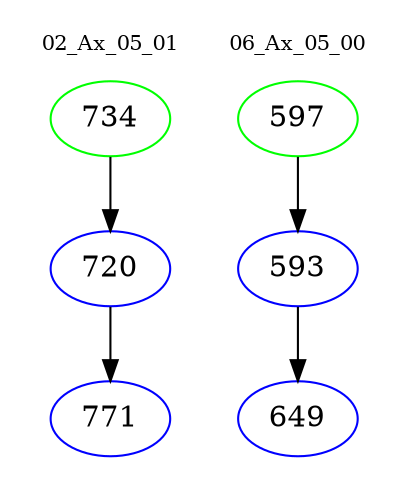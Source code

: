 digraph{
subgraph cluster_0 {
color = white
label = "02_Ax_05_01";
fontsize=10;
T0_734 [label="734", color="green"]
T0_734 -> T0_720 [color="black"]
T0_720 [label="720", color="blue"]
T0_720 -> T0_771 [color="black"]
T0_771 [label="771", color="blue"]
}
subgraph cluster_1 {
color = white
label = "06_Ax_05_00";
fontsize=10;
T1_597 [label="597", color="green"]
T1_597 -> T1_593 [color="black"]
T1_593 [label="593", color="blue"]
T1_593 -> T1_649 [color="black"]
T1_649 [label="649", color="blue"]
}
}
